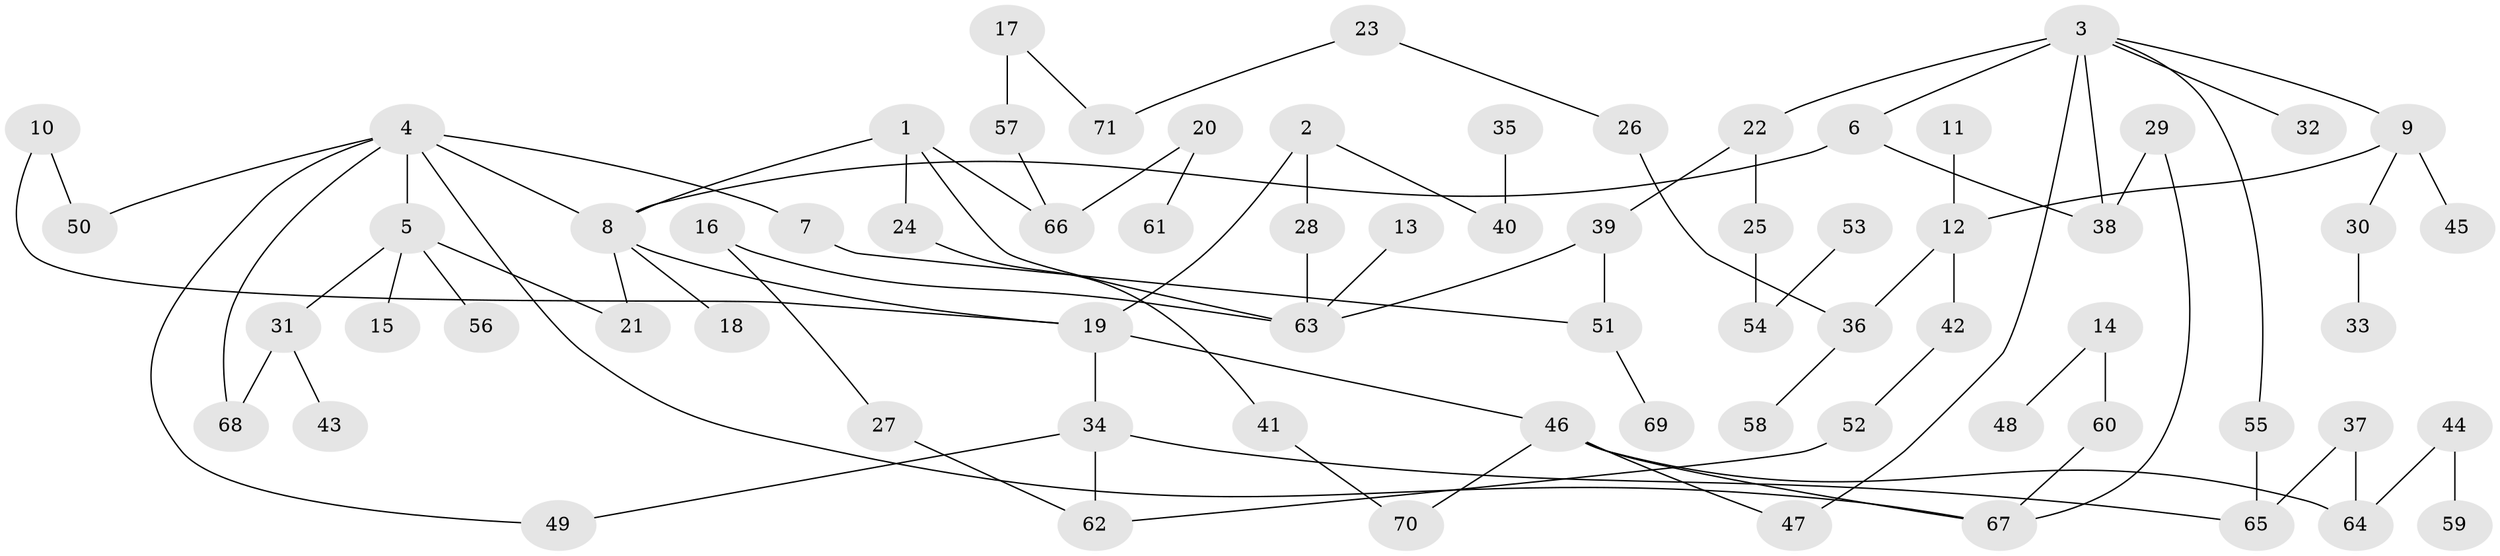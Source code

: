 // original degree distribution, {7: 0.028368794326241134, 4: 0.06382978723404255, 3: 0.20567375886524822, 8: 0.0070921985815602835, 6: 0.014184397163120567, 5: 0.03546099290780142, 2: 0.23404255319148937, 1: 0.41134751773049644}
// Generated by graph-tools (version 1.1) at 2025/01/03/09/25 03:01:07]
// undirected, 71 vertices, 87 edges
graph export_dot {
graph [start="1"]
  node [color=gray90,style=filled];
  1;
  2;
  3;
  4;
  5;
  6;
  7;
  8;
  9;
  10;
  11;
  12;
  13;
  14;
  15;
  16;
  17;
  18;
  19;
  20;
  21;
  22;
  23;
  24;
  25;
  26;
  27;
  28;
  29;
  30;
  31;
  32;
  33;
  34;
  35;
  36;
  37;
  38;
  39;
  40;
  41;
  42;
  43;
  44;
  45;
  46;
  47;
  48;
  49;
  50;
  51;
  52;
  53;
  54;
  55;
  56;
  57;
  58;
  59;
  60;
  61;
  62;
  63;
  64;
  65;
  66;
  67;
  68;
  69;
  70;
  71;
  1 -- 8 [weight=1.0];
  1 -- 24 [weight=1.0];
  1 -- 63 [weight=1.0];
  1 -- 66 [weight=1.0];
  2 -- 19 [weight=1.0];
  2 -- 28 [weight=1.0];
  2 -- 40 [weight=1.0];
  3 -- 6 [weight=1.0];
  3 -- 9 [weight=1.0];
  3 -- 22 [weight=1.0];
  3 -- 32 [weight=1.0];
  3 -- 38 [weight=1.0];
  3 -- 47 [weight=1.0];
  3 -- 55 [weight=1.0];
  4 -- 5 [weight=1.0];
  4 -- 7 [weight=1.0];
  4 -- 8 [weight=1.0];
  4 -- 49 [weight=1.0];
  4 -- 50 [weight=1.0];
  4 -- 67 [weight=1.0];
  4 -- 68 [weight=1.0];
  5 -- 15 [weight=1.0];
  5 -- 21 [weight=1.0];
  5 -- 31 [weight=1.0];
  5 -- 56 [weight=1.0];
  6 -- 8 [weight=1.0];
  6 -- 38 [weight=1.0];
  7 -- 51 [weight=1.0];
  8 -- 18 [weight=1.0];
  8 -- 19 [weight=1.0];
  8 -- 21 [weight=1.0];
  9 -- 12 [weight=1.0];
  9 -- 30 [weight=1.0];
  9 -- 45 [weight=1.0];
  10 -- 19 [weight=1.0];
  10 -- 50 [weight=1.0];
  11 -- 12 [weight=1.0];
  12 -- 36 [weight=1.0];
  12 -- 42 [weight=1.0];
  13 -- 63 [weight=1.0];
  14 -- 48 [weight=1.0];
  14 -- 60 [weight=1.0];
  16 -- 27 [weight=1.0];
  16 -- 63 [weight=1.0];
  17 -- 57 [weight=1.0];
  17 -- 71 [weight=1.0];
  19 -- 34 [weight=1.0];
  19 -- 46 [weight=1.0];
  20 -- 61 [weight=1.0];
  20 -- 66 [weight=1.0];
  22 -- 25 [weight=1.0];
  22 -- 39 [weight=1.0];
  23 -- 26 [weight=1.0];
  23 -- 71 [weight=1.0];
  24 -- 41 [weight=1.0];
  25 -- 54 [weight=1.0];
  26 -- 36 [weight=1.0];
  27 -- 62 [weight=1.0];
  28 -- 63 [weight=2.0];
  29 -- 38 [weight=1.0];
  29 -- 67 [weight=1.0];
  30 -- 33 [weight=1.0];
  31 -- 43 [weight=1.0];
  31 -- 68 [weight=1.0];
  34 -- 49 [weight=1.0];
  34 -- 62 [weight=1.0];
  34 -- 65 [weight=1.0];
  35 -- 40 [weight=1.0];
  36 -- 58 [weight=1.0];
  37 -- 64 [weight=1.0];
  37 -- 65 [weight=1.0];
  39 -- 51 [weight=1.0];
  39 -- 63 [weight=1.0];
  41 -- 70 [weight=1.0];
  42 -- 52 [weight=1.0];
  44 -- 59 [weight=1.0];
  44 -- 64 [weight=1.0];
  46 -- 47 [weight=1.0];
  46 -- 64 [weight=2.0];
  46 -- 67 [weight=1.0];
  46 -- 70 [weight=1.0];
  51 -- 69 [weight=1.0];
  52 -- 62 [weight=1.0];
  53 -- 54 [weight=1.0];
  55 -- 65 [weight=1.0];
  57 -- 66 [weight=1.0];
  60 -- 67 [weight=1.0];
}
